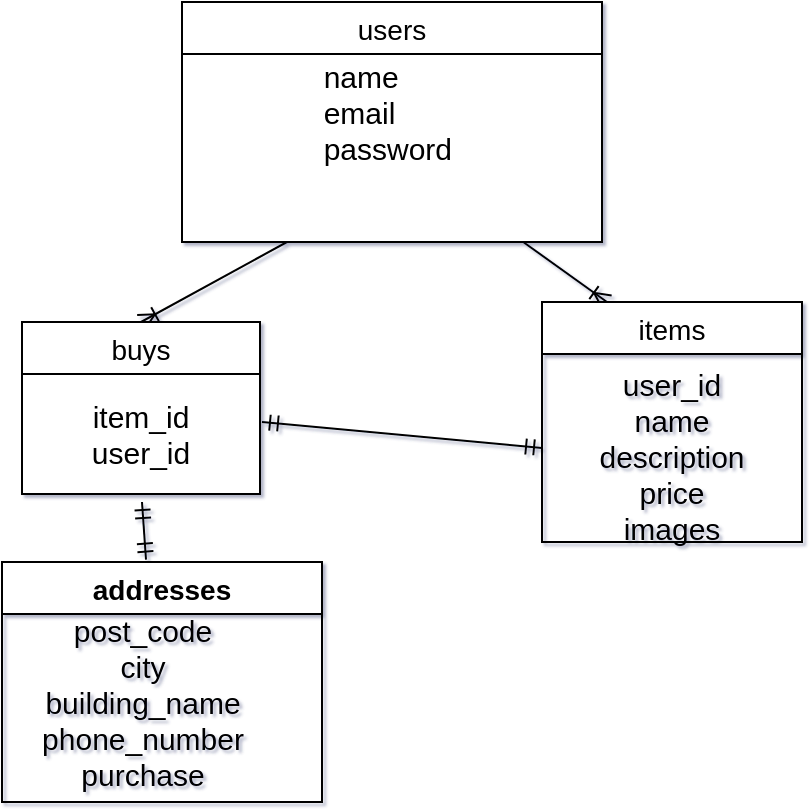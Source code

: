 <mxfile version="13.6.5">
    <diagram id="fX9qnA65Kdy2LWwDDJgu" name="ページ1">
        <mxGraphModel dx="645" dy="529" grid="1" gridSize="10" guides="1" tooltips="1" connect="1" arrows="1" fold="1" page="1" pageScale="1" pageWidth="827" pageHeight="1169" background="none" math="0" shadow="1">
            <root>
                <mxCell id="0"/>
                <mxCell id="1" parent="0"/>
                <mxCell id="31" value="" style="fontSize=12;html=1;endArrow=ERoneToMany;entryX=0.25;entryY=0;entryDx=0;entryDy=0;" parent="1" source="44" target="15" edge="1">
                    <mxGeometry width="100" height="100" relative="1" as="geometry">
                        <mxPoint x="95.04" y="132.67" as="sourcePoint"/>
                        <mxPoint x="40" y="260" as="targetPoint"/>
                    </mxGeometry>
                </mxCell>
                <mxCell id="32" value="" style="fontSize=12;html=1;endArrow=ERoneToMany;entryX=0.5;entryY=0;entryDx=0;entryDy=0;exitX=0.25;exitY=1;exitDx=0;exitDy=0;" parent="1" source="44" target="10" edge="1">
                    <mxGeometry width="100" height="100" relative="1" as="geometry">
                        <mxPoint x="260" y="140" as="sourcePoint"/>
                        <mxPoint x="360" y="40" as="targetPoint"/>
                    </mxGeometry>
                </mxCell>
                <mxCell id="48" style="edgeStyle=none;shape=flexArrow;rounded=0;orthogonalLoop=1;jettySize=auto;html=1;endArrow=async;endFill=1;" parent="1" edge="1">
                    <mxGeometry relative="1" as="geometry">
                        <mxPoint x="170" y="210" as="targetPoint"/>
                        <mxPoint x="170" y="210" as="sourcePoint"/>
                    </mxGeometry>
                </mxCell>
                <mxCell id="23" value="users" style="swimlane;fontStyle=0;childLayout=stackLayout;horizontal=1;startSize=26;horizontalStack=0;resizeParent=1;resizeParentMax=0;resizeLast=0;collapsible=1;marginBottom=0;align=center;fontSize=14;" parent="1" vertex="1">
                    <mxGeometry x="120" y="20" width="210" height="120" as="geometry">
                        <mxRectangle x="100" y="20" width="70" height="26" as="alternateBounds"/>
                    </mxGeometry>
                </mxCell>
                <mxCell id="33" value="" style="endArrow=none;html=1;rounded=0;" parent="23" source="44" edge="1">
                    <mxGeometry relative="1" as="geometry">
                        <mxPoint y="55" as="sourcePoint"/>
                        <mxPoint x="160" y="55" as="targetPoint"/>
                    </mxGeometry>
                </mxCell>
                <mxCell id="49" style="edgeStyle=none;shape=flexArrow;rounded=0;orthogonalLoop=1;jettySize=auto;html=1;exitX=0.5;exitY=1;exitDx=0;exitDy=0;endArrow=async;endFill=1;" parent="23" source="23" target="44" edge="1">
                    <mxGeometry relative="1" as="geometry"/>
                </mxCell>
                <mxCell id="50" style="edgeStyle=none;shape=flexArrow;rounded=0;orthogonalLoop=1;jettySize=auto;html=1;exitX=1;exitY=1;exitDx=0;exitDy=0;endArrow=async;endFill=1;" parent="23" source="44" target="44" edge="1">
                    <mxGeometry relative="1" as="geometry"/>
                </mxCell>
                <mxCell id="115" style="edgeStyle=none;rounded=1;sketch=0;orthogonalLoop=1;jettySize=auto;html=1;exitX=0.5;exitY=1;exitDx=0;exitDy=0;" parent="23" source="44" target="44" edge="1">
                    <mxGeometry relative="1" as="geometry"/>
                </mxCell>
                <mxCell id="116" style="edgeStyle=none;rounded=1;sketch=0;orthogonalLoop=1;jettySize=auto;html=1;exitX=0.25;exitY=1;exitDx=0;exitDy=0;" parent="23" source="23" target="44" edge="1">
                    <mxGeometry relative="1" as="geometry"/>
                </mxCell>
                <mxCell id="117" style="edgeStyle=none;rounded=1;sketch=0;orthogonalLoop=1;jettySize=auto;html=1;entryX=0.5;entryY=1;entryDx=0;entryDy=0;" parent="23" source="23" target="44" edge="1">
                    <mxGeometry relative="1" as="geometry"/>
                </mxCell>
                <mxCell id="44" value="&lt;div style=&quot;text-align: left&quot;&gt;&lt;span style=&quot;font-size: 15px&quot;&gt;name&amp;nbsp;&amp;nbsp;&lt;/span&gt;&lt;/div&gt;&lt;span style=&quot;font-size: 15px&quot;&gt;&lt;div style=&quot;text-align: left&quot;&gt;&lt;span&gt;email&amp;nbsp;&lt;/span&gt;&lt;/div&gt;&lt;/span&gt;&lt;span style=&quot;font-size: 15px&quot;&gt;&lt;div style=&quot;text-align: left&quot;&gt;&lt;span&gt;password&amp;nbsp;&lt;/span&gt;&lt;/div&gt;&lt;/span&gt;&lt;span style=&quot;font-size: 15px&quot;&gt;&lt;div style=&quot;text-align: left&quot;&gt;&lt;span&gt;&amp;nbsp;&lt;/span&gt;&lt;/div&gt;&lt;/span&gt;&lt;font&gt;&lt;div style=&quot;text-align: left&quot;&gt;&lt;span style=&quot;font-size: 15px&quot;&gt;&lt;br&gt;&lt;/span&gt;&lt;/div&gt;&lt;/font&gt;" style="whiteSpace=wrap;html=1;align=center;verticalAlign=middle;labelPosition=center;verticalLabelPosition=middle;fontStyle=0;labelBorderColor=none;labelBackgroundColor=none;" parent="23" vertex="1">
                    <mxGeometry y="26" width="210" height="94" as="geometry"/>
                </mxCell>
                <mxCell id="106" value="" style="fontSize=12;html=1;endArrow=ERmandOne;startArrow=ERmandOne;entryX=0.45;entryY=-0.01;entryDx=0;entryDy=0;entryPerimeter=0;" parent="1" target="107" edge="1">
                    <mxGeometry width="100" height="100" relative="1" as="geometry">
                        <mxPoint x="100" y="270" as="sourcePoint"/>
                        <mxPoint x="120" y="356" as="targetPoint"/>
                    </mxGeometry>
                </mxCell>
                <mxCell id="10" value="buys" style="swimlane;fontStyle=0;childLayout=stackLayout;horizontal=1;startSize=26;horizontalStack=0;resizeParent=1;resizeParentMax=0;resizeLast=0;collapsible=1;marginBottom=0;align=center;fontSize=14;" parent="1" vertex="1">
                    <mxGeometry x="40" y="180" width="119" height="86" as="geometry"/>
                </mxCell>
                <mxCell id="103" value="&lt;span style=&quot;font-size: 15px&quot;&gt;item_id&lt;br&gt;user_id&lt;br&gt;&lt;/span&gt;" style="whiteSpace=wrap;html=1;sketch=0;align=center;fontStyle=0" parent="10" vertex="1">
                    <mxGeometry y="26" width="119" height="60" as="geometry"/>
                </mxCell>
                <mxCell id="15" value="items" style="swimlane;fontStyle=0;childLayout=stackLayout;horizontal=1;startSize=26;horizontalStack=0;resizeParent=1;resizeParentMax=0;resizeLast=0;collapsible=1;marginBottom=0;align=center;fontSize=14;" parent="1" vertex="1">
                    <mxGeometry x="300" y="170" width="130" height="120" as="geometry"/>
                </mxCell>
                <mxCell id="107" value="addresses" style="swimlane;fontStyle=1;childLayout=stackLayout;horizontal=1;startSize=26;horizontalStack=0;resizeParent=1;resizeParentMax=0;resizeLast=0;collapsible=1;marginBottom=0;align=center;fontSize=14;" parent="1" vertex="1">
                    <mxGeometry x="30" y="300" width="160" height="120" as="geometry"/>
                </mxCell>
                <mxCell id="124" value="" style="fontSize=12;html=1;endArrow=ERmandOne;startArrow=ERmandOne;entryX=0;entryY=0.5;entryDx=0;entryDy=0;" parent="1" target="17" edge="1">
                    <mxGeometry width="100" height="100" relative="1" as="geometry">
                        <mxPoint x="160" y="230" as="sourcePoint"/>
                        <mxPoint x="270" y="190" as="targetPoint"/>
                    </mxGeometry>
                </mxCell>
                <mxCell id="125" value="post_code&lt;br&gt;city&lt;br&gt;building_name&lt;br&gt;phone_number&lt;br&gt;purchase" style="text;html=1;align=center;verticalAlign=middle;resizable=0;points=[];autosize=1;fontSize=15;fontStyle=0" parent="1" vertex="1">
                    <mxGeometry x="40" y="325" width="120" height="90" as="geometry"/>
                </mxCell>
                <mxCell id="17" value="user_id&#10;name&#10;description&#10;price&#10;images&#10;" style="text;strokeColor=none;fillColor=none;spacingLeft=4;spacingRight=4;overflow=hidden;rotatable=0;points=[[0,0.5],[1,0.5]];portConstraint=eastwest;fontSize=15;align=center;fontStyle=0" parent="1" vertex="1">
                    <mxGeometry x="300" y="196" width="130" height="94" as="geometry"/>
                </mxCell>
            </root>
        </mxGraphModel>
    </diagram>
</mxfile>